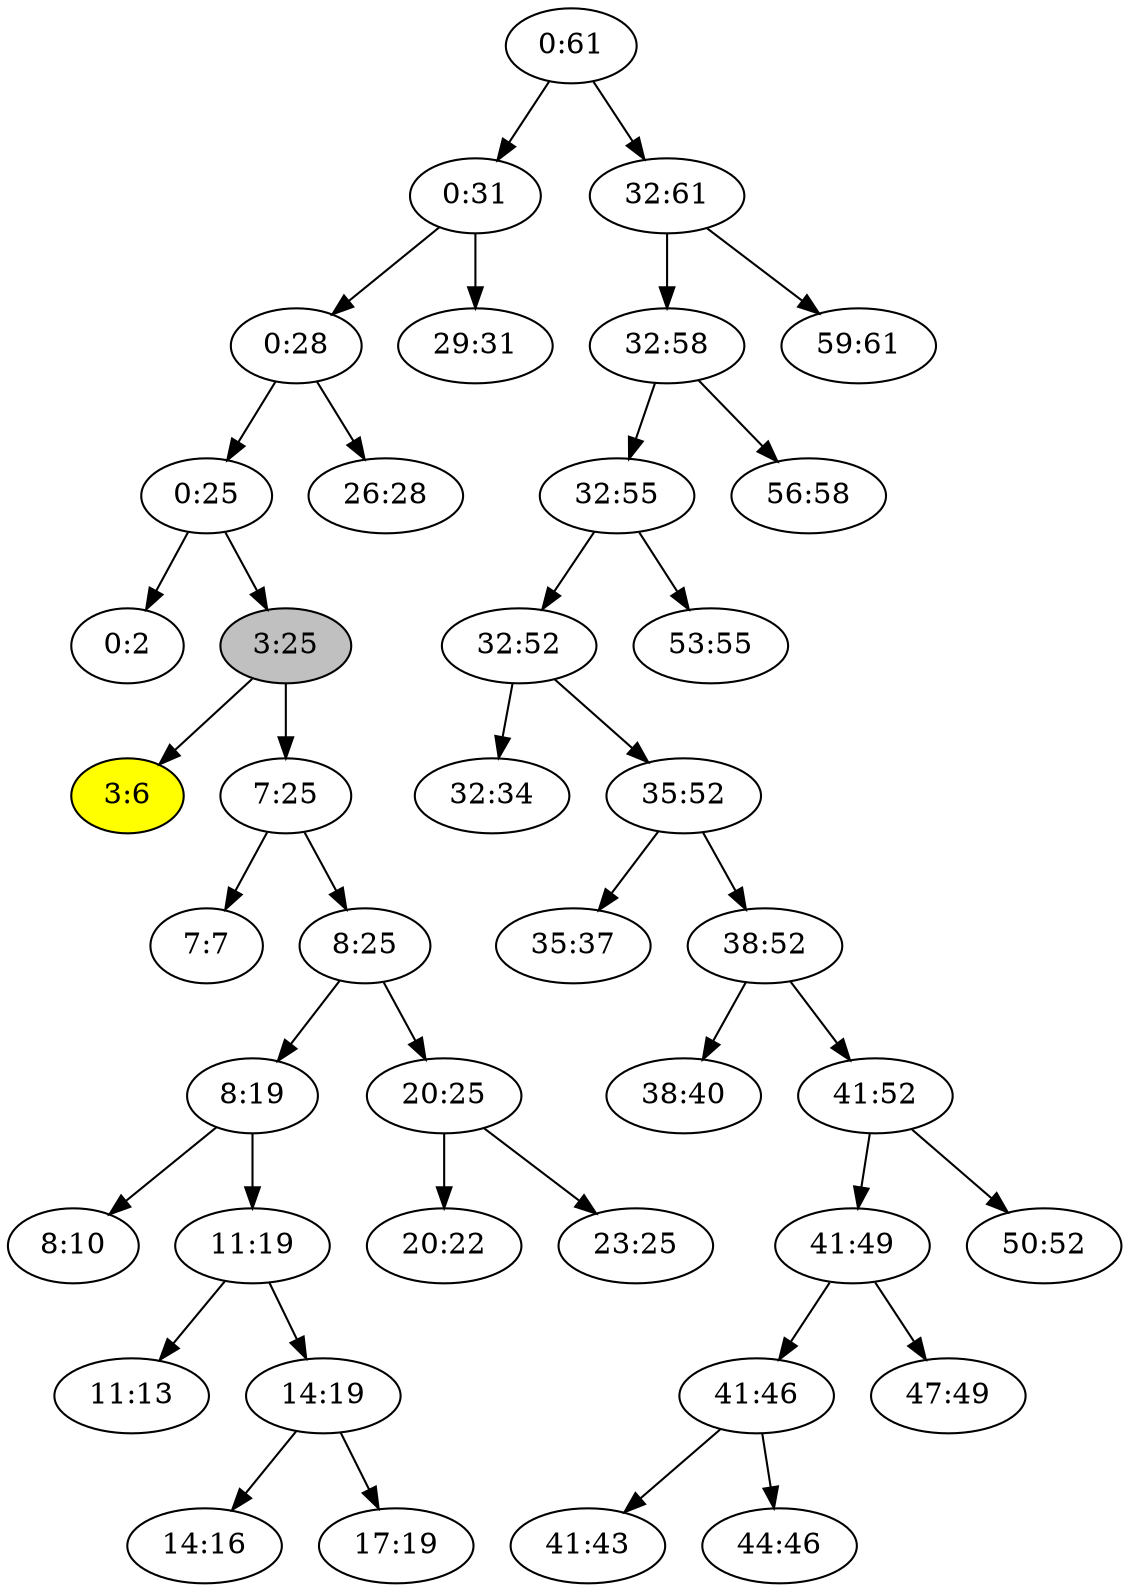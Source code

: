 digraph "big-i3:6" {

/* Nodes */

N_0_61[label="0:61"];
N_0_31[label="0:31"];
N_0_28[label="0:28"];
N_0_25[label="0:25"];
N_0_2[label="0:2"];
N_3_25[label="3:25"][style="filled"][fillcolor="grey"];
N_3_6[label="3:6"][style="filled"][fillcolor="yellow"];
N_7_25[label="7:25"];
N_7_7[label="7:7"];
N_8_25[label="8:25"];
N_8_19[label="8:19"];
N_8_10[label="8:10"];
N_11_19[label="11:19"];
N_11_13[label="11:13"];
N_14_19[label="14:19"];
N_14_16[label="14:16"];
N_17_19[label="17:19"];
N_20_25[label="20:25"];
N_20_22[label="20:22"];
N_23_25[label="23:25"];
N_26_28[label="26:28"];
N_29_31[label="29:31"];
N_32_61[label="32:61"];
N_32_58[label="32:58"];
N_32_55[label="32:55"];
N_32_52[label="32:52"];
N_32_34[label="32:34"];
N_35_52[label="35:52"];
N_35_37[label="35:37"];
N_38_52[label="38:52"];
N_38_40[label="38:40"];
N_41_52[label="41:52"];
N_41_49[label="41:49"];
N_41_46[label="41:46"];
N_41_43[label="41:43"];
N_44_46[label="44:46"];
N_47_49[label="47:49"];
N_50_52[label="50:52"];
N_53_55[label="53:55"];
N_56_58[label="56:58"];
N_59_61[label="59:61"];

/* Edges */

N_0_25 -> N_0_2;
N_3_25 -> N_3_6;
N_7_25 -> N_7_7;
N_8_19 -> N_8_10;
N_11_19 -> N_11_13;
N_14_19 -> N_14_16;
N_14_19 -> N_17_19;
N_11_19 -> N_14_19;
N_8_19 -> N_11_19;
N_8_25 -> N_8_19;
N_20_25 -> N_20_22;
N_20_25 -> N_23_25;
N_8_25 -> N_20_25;
N_7_25 -> N_8_25;
N_3_25 -> N_7_25;
N_0_25 -> N_3_25;
N_0_28 -> N_0_25;
N_0_28 -> N_26_28;
N_0_31 -> N_0_28;
N_0_31 -> N_29_31;
N_0_61 -> N_0_31;
N_32_52 -> N_32_34;
N_35_52 -> N_35_37;
N_38_52 -> N_38_40;
N_41_46 -> N_41_43;
N_41_46 -> N_44_46;
N_41_49 -> N_41_46;
N_41_49 -> N_47_49;
N_41_52 -> N_41_49;
N_41_52 -> N_50_52;
N_38_52 -> N_41_52;
N_35_52 -> N_38_52;
N_32_52 -> N_35_52;
N_32_55 -> N_32_52;
N_32_55 -> N_53_55;
N_32_58 -> N_32_55;
N_32_58 -> N_56_58;
N_32_61 -> N_32_58;
N_32_61 -> N_59_61;
N_0_61 -> N_32_61;
}

